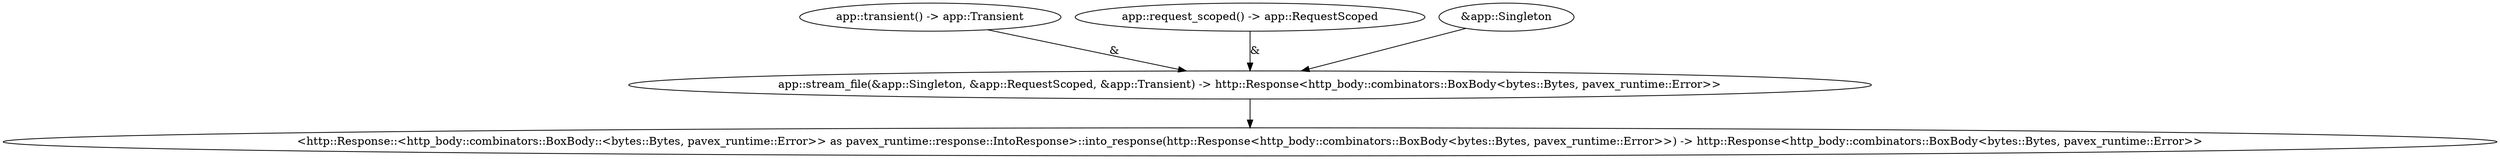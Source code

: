 digraph "GET /home" {
    0 [ label = "app::stream_file(&app::Singleton, &app::RequestScoped, &app::Transient) -> http::Response<http_body::combinators::BoxBody<bytes::Bytes, pavex_runtime::Error>>"]
    1 [ label = "app::transient() -> app::Transient"]
    2 [ label = "app::request_scoped() -> app::RequestScoped"]
    4 [ label = "<http::Response::<http_body::combinators::BoxBody::<bytes::Bytes, pavex_runtime::Error>> as pavex_runtime::response::IntoResponse>::into_response(http::Response<http_body::combinators::BoxBody<bytes::Bytes, pavex_runtime::Error>>) -> http::Response<http_body::combinators::BoxBody<bytes::Bytes, pavex_runtime::Error>>"]
    5 [ label = "&app::Singleton"]
    1 -> 0 [ label = "&"]
    2 -> 0 [ label = "&"]
    0 -> 4 [ ]
    5 -> 0 [ ]
}
digraph app_state {
    0 [ label = "crate::ApplicationState(app::Singleton) -> crate::ApplicationState"]
    1 [ label = "app::Singleton::new() -> app::Singleton"]
    1 -> 0 [ ]
}